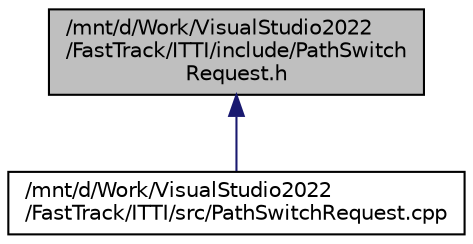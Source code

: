 digraph "/mnt/d/Work/VisualStudio2022/FastTrack/ITTI/include/PathSwitchRequest.h"
{
 // LATEX_PDF_SIZE
  edge [fontname="Helvetica",fontsize="10",labelfontname="Helvetica",labelfontsize="10"];
  node [fontname="Helvetica",fontsize="10",shape=record];
  Node1 [label="/mnt/d/Work/VisualStudio2022\l/FastTrack/ITTI/include/PathSwitch\lRequest.h",height=0.2,width=0.4,color="black", fillcolor="grey75", style="filled", fontcolor="black",tooltip="Class handler of \"vran::s1ap::lte::PathSwitchRequest\" struct."];
  Node1 -> Node2 [dir="back",color="midnightblue",fontsize="10",style="solid"];
  Node2 [label="/mnt/d/Work/VisualStudio2022\l/FastTrack/ITTI/src/PathSwitchRequest.cpp",height=0.2,width=0.4,color="black", fillcolor="white", style="filled",URL="$PathSwitchRequest_8cpp.html",tooltip="Realization of \"vran::s1ap::lte::PathSwitchRequest\" class handler."];
}
